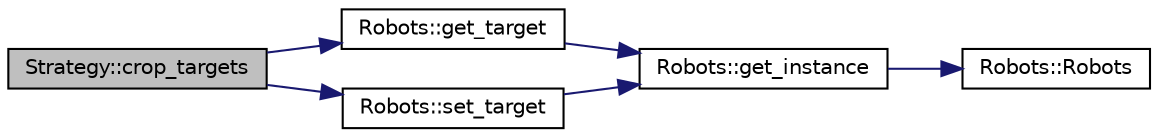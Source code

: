 digraph "Strategy::crop_targets"
{
 // INTERACTIVE_SVG=YES
  edge [fontname="Helvetica",fontsize="10",labelfontname="Helvetica",labelfontsize="10"];
  node [fontname="Helvetica",fontsize="10",shape=record];
  rankdir="LR";
  Node52 [label="Strategy::crop_targets",height=0.2,width=0.4,color="black", fillcolor="grey75", style="filled", fontcolor="black"];
  Node52 -> Node53 [color="midnightblue",fontsize="10",style="solid",fontname="Helvetica"];
  Node53 [label="Robots::get_target",height=0.2,width=0.4,color="black", fillcolor="white", style="filled",URL="$class_robots.html#a8a4fe339df4823e45cf34d9fb8daa64b"];
  Node53 -> Node54 [color="midnightblue",fontsize="10",style="solid",fontname="Helvetica"];
  Node54 [label="Robots::get_instance",height=0.2,width=0.4,color="black", fillcolor="white", style="filled",URL="$class_robots.html#a589bce74db5f34af384952d48435168f"];
  Node54 -> Node55 [color="midnightblue",fontsize="10",style="solid",fontname="Helvetica"];
  Node55 [label="Robots::Robots",height=0.2,width=0.4,color="black", fillcolor="white", style="filled",URL="$class_robots.html#aa2745a48ebd3e52b9a3020f6afbcb25d",tooltip="Initializes our arrays. "];
  Node52 -> Node56 [color="midnightblue",fontsize="10",style="solid",fontname="Helvetica"];
  Node56 [label="Robots::set_target",height=0.2,width=0.4,color="black", fillcolor="white", style="filled",URL="$class_robots.html#ac1cd5c41b6e5d5643b2186ca51699c8f"];
  Node56 -> Node54 [color="midnightblue",fontsize="10",style="solid",fontname="Helvetica"];
}
